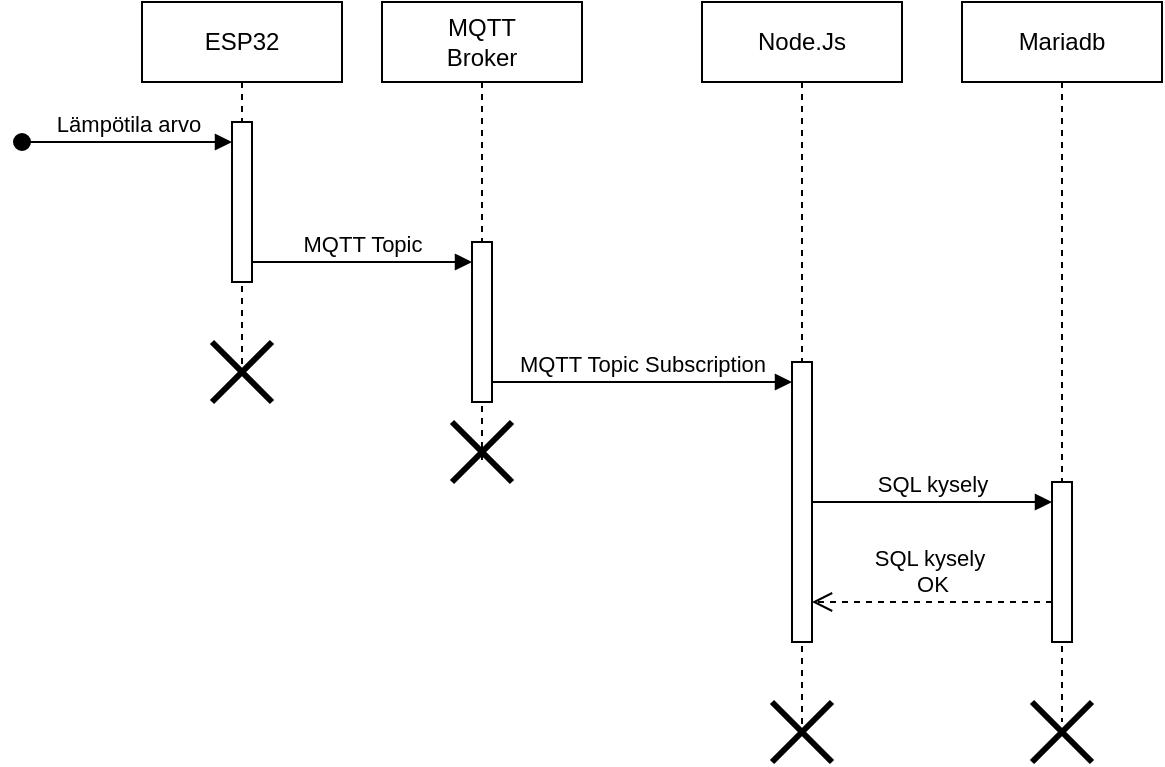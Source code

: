 <mxfile version="22.1.5" type="device">
  <diagram name="Page-1" id="uNKKUBxE70FMG_cPeyQl">
    <mxGraphModel dx="678" dy="548" grid="1" gridSize="10" guides="1" tooltips="1" connect="1" arrows="1" fold="1" page="1" pageScale="1" pageWidth="827" pageHeight="1169" math="0" shadow="0">
      <root>
        <mxCell id="0" />
        <mxCell id="1" parent="0" />
        <mxCell id="Qe6NVmRRB63cVEmic5_Q-1" value="ESP32" style="shape=umlLifeline;perimeter=lifelinePerimeter;whiteSpace=wrap;html=1;container=1;dropTarget=0;collapsible=0;recursiveResize=0;outlineConnect=0;portConstraint=eastwest;newEdgeStyle={&quot;curved&quot;:0,&quot;rounded&quot;:0};" vertex="1" parent="1">
          <mxGeometry x="130" y="170" width="100" height="190" as="geometry" />
        </mxCell>
        <mxCell id="Qe6NVmRRB63cVEmic5_Q-2" value="" style="html=1;points=[[0,0,0,0,5],[0,1,0,0,-5],[1,0,0,0,5],[1,1,0,0,-5]];perimeter=orthogonalPerimeter;outlineConnect=0;targetShapes=umlLifeline;portConstraint=eastwest;newEdgeStyle={&quot;curved&quot;:0,&quot;rounded&quot;:0};" vertex="1" parent="Qe6NVmRRB63cVEmic5_Q-1">
          <mxGeometry x="45" y="60" width="10" height="80" as="geometry" />
        </mxCell>
        <mxCell id="Qe6NVmRRB63cVEmic5_Q-12" value="" style="shape=umlDestroy;whiteSpace=wrap;html=1;strokeWidth=3;targetShapes=umlLifeline;" vertex="1" parent="Qe6NVmRRB63cVEmic5_Q-1">
          <mxGeometry x="35" y="170" width="30" height="30" as="geometry" />
        </mxCell>
        <mxCell id="Qe6NVmRRB63cVEmic5_Q-3" value="Lämpötila arvo" style="html=1;verticalAlign=bottom;startArrow=oval;startFill=1;endArrow=block;startSize=8;curved=0;rounded=0;" edge="1" parent="1" target="Qe6NVmRRB63cVEmic5_Q-2">
          <mxGeometry width="60" relative="1" as="geometry">
            <mxPoint x="70" y="240" as="sourcePoint" />
            <mxPoint x="170" y="240" as="targetPoint" />
          </mxGeometry>
        </mxCell>
        <mxCell id="Qe6NVmRRB63cVEmic5_Q-5" value="MQTT&lt;br&gt;Broker" style="shape=umlLifeline;perimeter=lifelinePerimeter;whiteSpace=wrap;html=1;container=1;dropTarget=0;collapsible=0;recursiveResize=0;outlineConnect=0;portConstraint=eastwest;newEdgeStyle={&quot;curved&quot;:0,&quot;rounded&quot;:0};" vertex="1" parent="1">
          <mxGeometry x="250" y="170" width="100" height="230" as="geometry" />
        </mxCell>
        <mxCell id="Qe6NVmRRB63cVEmic5_Q-7" value="" style="html=1;points=[[0,0,0,0,5],[0,1,0,0,-5],[1,0,0,0,5],[1,1,0,0,-5]];perimeter=orthogonalPerimeter;outlineConnect=0;targetShapes=umlLifeline;portConstraint=eastwest;newEdgeStyle={&quot;curved&quot;:0,&quot;rounded&quot;:0};" vertex="1" parent="Qe6NVmRRB63cVEmic5_Q-5">
          <mxGeometry x="45" y="120" width="10" height="80" as="geometry" />
        </mxCell>
        <mxCell id="Qe6NVmRRB63cVEmic5_Q-13" value="" style="shape=umlDestroy;whiteSpace=wrap;html=1;strokeWidth=3;targetShapes=umlLifeline;" vertex="1" parent="Qe6NVmRRB63cVEmic5_Q-5">
          <mxGeometry x="35" y="210" width="30" height="30" as="geometry" />
        </mxCell>
        <mxCell id="Qe6NVmRRB63cVEmic5_Q-6" value="MQTT Topic" style="html=1;verticalAlign=bottom;endArrow=block;curved=0;rounded=0;" edge="1" parent="1">
          <mxGeometry width="80" relative="1" as="geometry">
            <mxPoint x="185" y="300" as="sourcePoint" />
            <mxPoint x="295" y="300" as="targetPoint" />
          </mxGeometry>
        </mxCell>
        <mxCell id="Qe6NVmRRB63cVEmic5_Q-8" value="Node.Js" style="shape=umlLifeline;perimeter=lifelinePerimeter;whiteSpace=wrap;html=1;container=1;dropTarget=0;collapsible=0;recursiveResize=0;outlineConnect=0;portConstraint=eastwest;newEdgeStyle={&quot;curved&quot;:0,&quot;rounded&quot;:0};" vertex="1" parent="1">
          <mxGeometry x="410" y="170" width="100" height="370" as="geometry" />
        </mxCell>
        <mxCell id="Qe6NVmRRB63cVEmic5_Q-9" value="" style="html=1;points=[[0,0,0,0,5],[0,1,0,0,-5],[1,0,0,0,5],[1,1,0,0,-5]];perimeter=orthogonalPerimeter;outlineConnect=0;targetShapes=umlLifeline;portConstraint=eastwest;newEdgeStyle={&quot;curved&quot;:0,&quot;rounded&quot;:0};" vertex="1" parent="Qe6NVmRRB63cVEmic5_Q-8">
          <mxGeometry x="45" y="180" width="10" height="140" as="geometry" />
        </mxCell>
        <mxCell id="Qe6NVmRRB63cVEmic5_Q-19" value="" style="shape=umlDestroy;whiteSpace=wrap;html=1;strokeWidth=3;targetShapes=umlLifeline;" vertex="1" parent="Qe6NVmRRB63cVEmic5_Q-8">
          <mxGeometry x="35" y="350" width="30" height="30" as="geometry" />
        </mxCell>
        <mxCell id="Qe6NVmRRB63cVEmic5_Q-10" value="MQTT Topic Subscription" style="html=1;verticalAlign=bottom;endArrow=block;curved=0;rounded=0;" edge="1" parent="1" target="Qe6NVmRRB63cVEmic5_Q-9">
          <mxGeometry width="80" relative="1" as="geometry">
            <mxPoint x="305" y="360" as="sourcePoint" />
            <mxPoint x="400" y="360" as="targetPoint" />
          </mxGeometry>
        </mxCell>
        <mxCell id="Qe6NVmRRB63cVEmic5_Q-14" value="Mariadb" style="shape=umlLifeline;perimeter=lifelinePerimeter;whiteSpace=wrap;html=1;container=1;dropTarget=0;collapsible=0;recursiveResize=0;outlineConnect=0;portConstraint=eastwest;newEdgeStyle={&quot;curved&quot;:0,&quot;rounded&quot;:0};" vertex="1" parent="1">
          <mxGeometry x="540" y="170" width="100" height="360" as="geometry" />
        </mxCell>
        <mxCell id="Qe6NVmRRB63cVEmic5_Q-17" value="" style="html=1;points=[[0,0,0,0,5],[0,1,0,0,-5],[1,0,0,0,5],[1,1,0,0,-5]];perimeter=orthogonalPerimeter;outlineConnect=0;targetShapes=umlLifeline;portConstraint=eastwest;newEdgeStyle={&quot;curved&quot;:0,&quot;rounded&quot;:0};" vertex="1" parent="Qe6NVmRRB63cVEmic5_Q-14">
          <mxGeometry x="45" y="240" width="10" height="80" as="geometry" />
        </mxCell>
        <mxCell id="Qe6NVmRRB63cVEmic5_Q-20" value="" style="shape=umlDestroy;whiteSpace=wrap;html=1;strokeWidth=3;targetShapes=umlLifeline;" vertex="1" parent="Qe6NVmRRB63cVEmic5_Q-14">
          <mxGeometry x="35" y="350" width="30" height="30" as="geometry" />
        </mxCell>
        <mxCell id="Qe6NVmRRB63cVEmic5_Q-15" value="SQL kysely" style="html=1;verticalAlign=bottom;endArrow=block;curved=0;rounded=0;" edge="1" parent="1">
          <mxGeometry width="80" relative="1" as="geometry">
            <mxPoint x="465" y="420" as="sourcePoint" />
            <mxPoint x="585" y="420" as="targetPoint" />
          </mxGeometry>
        </mxCell>
        <mxCell id="Qe6NVmRRB63cVEmic5_Q-18" value="SQL kysely&amp;nbsp;&lt;br&gt;OK" style="html=1;verticalAlign=bottom;endArrow=open;dashed=1;endSize=8;curved=0;rounded=0;" edge="1" parent="1">
          <mxGeometry relative="1" as="geometry">
            <mxPoint x="585" y="470" as="sourcePoint" />
            <mxPoint x="465" y="470" as="targetPoint" />
          </mxGeometry>
        </mxCell>
      </root>
    </mxGraphModel>
  </diagram>
</mxfile>
